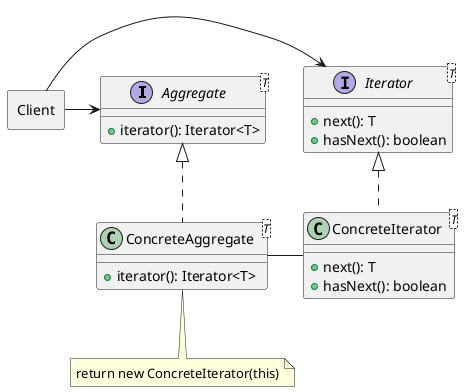 @startuml
allow_mixing


interface Aggregate<T> {
	+ iterator(): Iterator<T>
}

interface Iterator<T> {
	+ next(): T
	+ hasNext(): boolean
}

agent Client
Aggregate <-left- Client
Client -right-> Iterator

class ConcreteAggregate<T> implements Aggregate {
	+ iterator(): Iterator<T>
}

note bottom of ConcreteAggregate
	return new ConcreteIterator(this)
end note

class ConcreteIterator<T> implements Iterator {
	+ next(): T
	+ hasNext(): boolean
}

ConcreteAggregate -right- ConcreteIterator

@enduml
